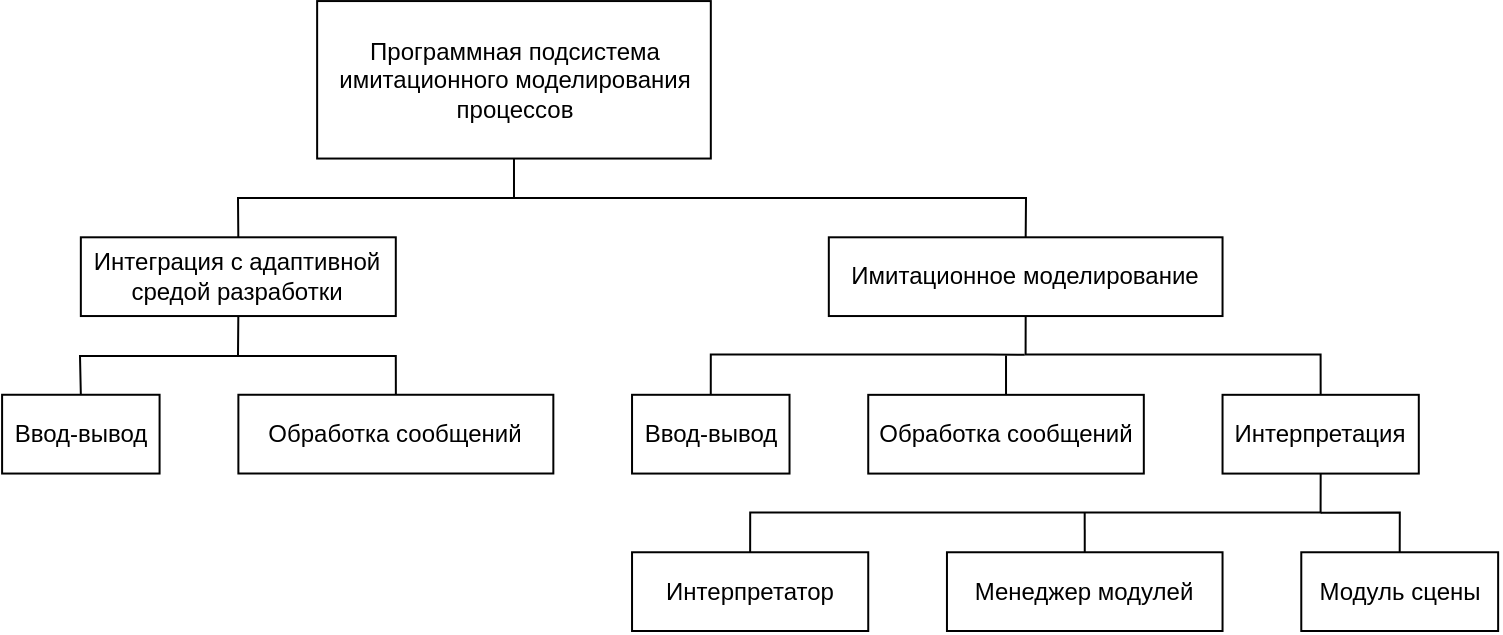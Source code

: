 <mxfile version="21.0.6" type="device"><diagram name="Страница 1" id="8_2px0Vj9bt0D1b7eZAj"><mxGraphModel dx="1162" dy="693" grid="1" gridSize="19.685" guides="1" tooltips="1" connect="1" arrows="1" fold="1" page="1" pageScale="1" pageWidth="827" pageHeight="1169" math="0" shadow="0"><root><mxCell id="0"/><mxCell id="1" parent="0"/><mxCell id="np4YpJvV-27lMfiPqFyP-25" style="rounded=0;orthogonalLoop=1;jettySize=auto;html=1;exitX=0.5;exitY=1;exitDx=0;exitDy=0;entryX=0.5;entryY=0;entryDx=0;entryDy=0;endArrow=none;endFill=0;" edge="1" parent="1" source="dZnzciocZTakdR4R_lTB-1" target="dZnzciocZTakdR4R_lTB-2"><mxGeometry relative="1" as="geometry"><Array as="points"><mxPoint x="315" y="315"/><mxPoint x="177" y="315"/></Array></mxGeometry></mxCell><mxCell id="dZnzciocZTakdR4R_lTB-1" value="Программная подсистема имитационного моделирования процессов" style="whiteSpace=wrap;html=1;direction=east;" parent="1" vertex="1"><mxGeometry x="216.57" y="216.53" width="196.84" height="78.74" as="geometry"/></mxCell><mxCell id="np4YpJvV-27lMfiPqFyP-23" style="rounded=0;orthogonalLoop=1;jettySize=auto;html=1;exitX=0.5;exitY=1;exitDx=0;exitDy=0;entryX=0.5;entryY=0;entryDx=0;entryDy=0;endArrow=none;endFill=0;" edge="1" parent="1" source="dZnzciocZTakdR4R_lTB-2" target="dZnzciocZTakdR4R_lTB-5"><mxGeometry relative="1" as="geometry"><Array as="points"><mxPoint x="177" y="394"/><mxPoint x="98" y="394"/></Array></mxGeometry></mxCell><mxCell id="dZnzciocZTakdR4R_lTB-2" value="Интеграция с адаптивной средой разработки" style="whiteSpace=wrap;html=1;direction=east;" parent="1" vertex="1"><mxGeometry x="98.42" y="334.65" width="157.48" height="39.37" as="geometry"/></mxCell><mxCell id="dZnzciocZTakdR4R_lTB-16" style="edgeStyle=orthogonalEdgeStyle;rounded=0;orthogonalLoop=1;jettySize=auto;html=1;entryX=0.5;entryY=0;entryDx=0;entryDy=0;endArrow=none;endFill=0;" parent="1" target="dZnzciocZTakdR4R_lTB-4" edge="1"><mxGeometry relative="1" as="geometry"><mxPoint x="570.35" y="393.32" as="sourcePoint"/><Array as="points"><mxPoint x="551.35" y="393.32"/><mxPoint x="413.35" y="393.32"/></Array></mxGeometry></mxCell><mxCell id="dZnzciocZTakdR4R_lTB-18" style="edgeStyle=orthogonalEdgeStyle;rounded=0;orthogonalLoop=1;jettySize=auto;html=1;entryX=0.5;entryY=0;entryDx=0;entryDy=0;endArrow=none;endFill=0;exitX=0.5;exitY=1;exitDx=0;exitDy=0;" parent="1" source="dZnzciocZTakdR4R_lTB-3" target="dZnzciocZTakdR4R_lTB-12" edge="1"><mxGeometry relative="1" as="geometry"><mxPoint x="551.35" y="393.32" as="sourcePoint"/><Array as="points"><mxPoint x="571.35" y="393.32"/><mxPoint x="718.35" y="393.32"/></Array></mxGeometry></mxCell><mxCell id="np4YpJvV-27lMfiPqFyP-26" style="rounded=0;orthogonalLoop=1;jettySize=auto;html=1;exitX=0.5;exitY=0;exitDx=0;exitDy=0;endArrow=none;endFill=0;" edge="1" parent="1" source="dZnzciocZTakdR4R_lTB-3"><mxGeometry relative="1" as="geometry"><mxPoint x="315" y="315" as="targetPoint"/><Array as="points"><mxPoint x="571" y="315"/></Array></mxGeometry></mxCell><mxCell id="dZnzciocZTakdR4R_lTB-3" value="Имитационное моделирование" style="whiteSpace=wrap;html=1;direction=east;" parent="1" vertex="1"><mxGeometry x="472.41" y="334.65" width="196.86" height="39.37" as="geometry"/></mxCell><mxCell id="dZnzciocZTakdR4R_lTB-4" value="Ввод-вывод" style="whiteSpace=wrap;html=1;direction=east;" parent="1" vertex="1"><mxGeometry x="374.02" y="413.4" width="78.74" height="39.38" as="geometry"/></mxCell><mxCell id="dZnzciocZTakdR4R_lTB-5" value="Ввод-вывод" style="whiteSpace=wrap;html=1;direction=east;" parent="1" vertex="1"><mxGeometry x="59.05" y="413.38" width="78.74" height="39.39" as="geometry"/></mxCell><mxCell id="np4YpJvV-27lMfiPqFyP-24" style="edgeStyle=orthogonalEdgeStyle;rounded=0;orthogonalLoop=1;jettySize=auto;html=1;exitX=0.5;exitY=0;exitDx=0;exitDy=0;endArrow=none;endFill=0;" edge="1" parent="1" source="dZnzciocZTakdR4R_lTB-6"><mxGeometry relative="1" as="geometry"><mxPoint x="177" y="394" as="targetPoint"/><Array as="points"><mxPoint x="256" y="394"/></Array></mxGeometry></mxCell><mxCell id="dZnzciocZTakdR4R_lTB-6" value="Обработка сообщений" style="whiteSpace=wrap;html=1;direction=east;" parent="1" vertex="1"><mxGeometry x="177.19" y="413.38" width="157.48" height="39.37" as="geometry"/></mxCell><mxCell id="np4YpJvV-27lMfiPqFyP-3" style="edgeStyle=orthogonalEdgeStyle;rounded=0;orthogonalLoop=1;jettySize=auto;html=1;exitX=0.5;exitY=0;exitDx=0;exitDy=0;endArrow=none;endFill=0;" edge="1" parent="1" source="dZnzciocZTakdR4R_lTB-11"><mxGeometry relative="1" as="geometry"><mxPoint x="561.009" y="393.705" as="targetPoint"/></mxGeometry></mxCell><mxCell id="dZnzciocZTakdR4R_lTB-11" value="Обработка сообщений" style="whiteSpace=wrap;html=1;direction=east;" parent="1" vertex="1"><mxGeometry x="492.12" y="413.42" width="137.79" height="39.37" as="geometry"/></mxCell><mxCell id="dZnzciocZTakdR4R_lTB-19" style="edgeStyle=orthogonalEdgeStyle;rounded=0;orthogonalLoop=1;jettySize=auto;html=1;exitX=0.5;exitY=1;exitDx=0;exitDy=0;entryX=0.5;entryY=0;entryDx=0;entryDy=0;endArrow=none;endFill=0;" parent="1" source="dZnzciocZTakdR4R_lTB-12" target="dZnzciocZTakdR4R_lTB-13" edge="1"><mxGeometry relative="1" as="geometry"><Array as="points"><mxPoint x="718.35" y="472.32"/><mxPoint x="433.35" y="472.32"/></Array></mxGeometry></mxCell><mxCell id="dZnzciocZTakdR4R_lTB-20" style="edgeStyle=orthogonalEdgeStyle;rounded=0;orthogonalLoop=1;jettySize=auto;html=1;entryX=0.5;entryY=0;entryDx=0;entryDy=0;endArrow=none;endFill=0;" parent="1" target="dZnzciocZTakdR4R_lTB-14" edge="1"><mxGeometry relative="1" as="geometry"><Array as="points"><mxPoint x="600.35" y="472.32"/></Array><mxPoint x="600.35" y="472.32" as="sourcePoint"/></mxGeometry></mxCell><mxCell id="dZnzciocZTakdR4R_lTB-21" style="edgeStyle=orthogonalEdgeStyle;rounded=0;orthogonalLoop=1;jettySize=auto;html=1;entryX=0.5;entryY=0;entryDx=0;entryDy=0;endArrow=none;endFill=0;" parent="1" target="dZnzciocZTakdR4R_lTB-15" edge="1"><mxGeometry relative="1" as="geometry"><Array as="points"><mxPoint x="718.35" y="472.32"/><mxPoint x="758.35" y="472.32"/></Array><mxPoint x="718.35" y="472.32" as="sourcePoint"/></mxGeometry></mxCell><mxCell id="dZnzciocZTakdR4R_lTB-12" value="Интерпретация" style="whiteSpace=wrap;html=1;" parent="1" vertex="1"><mxGeometry x="669.27" y="413.41" width="98.13" height="39.38" as="geometry"/></mxCell><mxCell id="dZnzciocZTakdR4R_lTB-13" value="Интерпретатор" style="whiteSpace=wrap;html=1;" parent="1" vertex="1"><mxGeometry x="374.02" y="492.13" width="118.1" height="39.37" as="geometry"/></mxCell><mxCell id="dZnzciocZTakdR4R_lTB-14" value="Менеджер модулей" style="whiteSpace=wrap;html=1;" parent="1" vertex="1"><mxGeometry x="531.48" y="492.13" width="137.79" height="39.37" as="geometry"/></mxCell><mxCell id="dZnzciocZTakdR4R_lTB-15" value="Модуль сцены" style="whiteSpace=wrap;html=1;" parent="1" vertex="1"><mxGeometry x="708.64" y="492.13" width="98.43" height="39.37" as="geometry"/></mxCell></root></mxGraphModel></diagram></mxfile>
